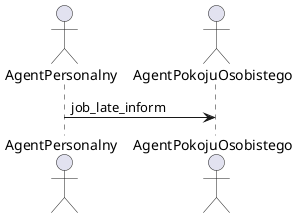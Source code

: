 @startuml
actor AgentPersonalny
actor AgentPokojuOsobistego

AgentPersonalny -> AgentPokojuOsobistego: job_late_inform

@enduml